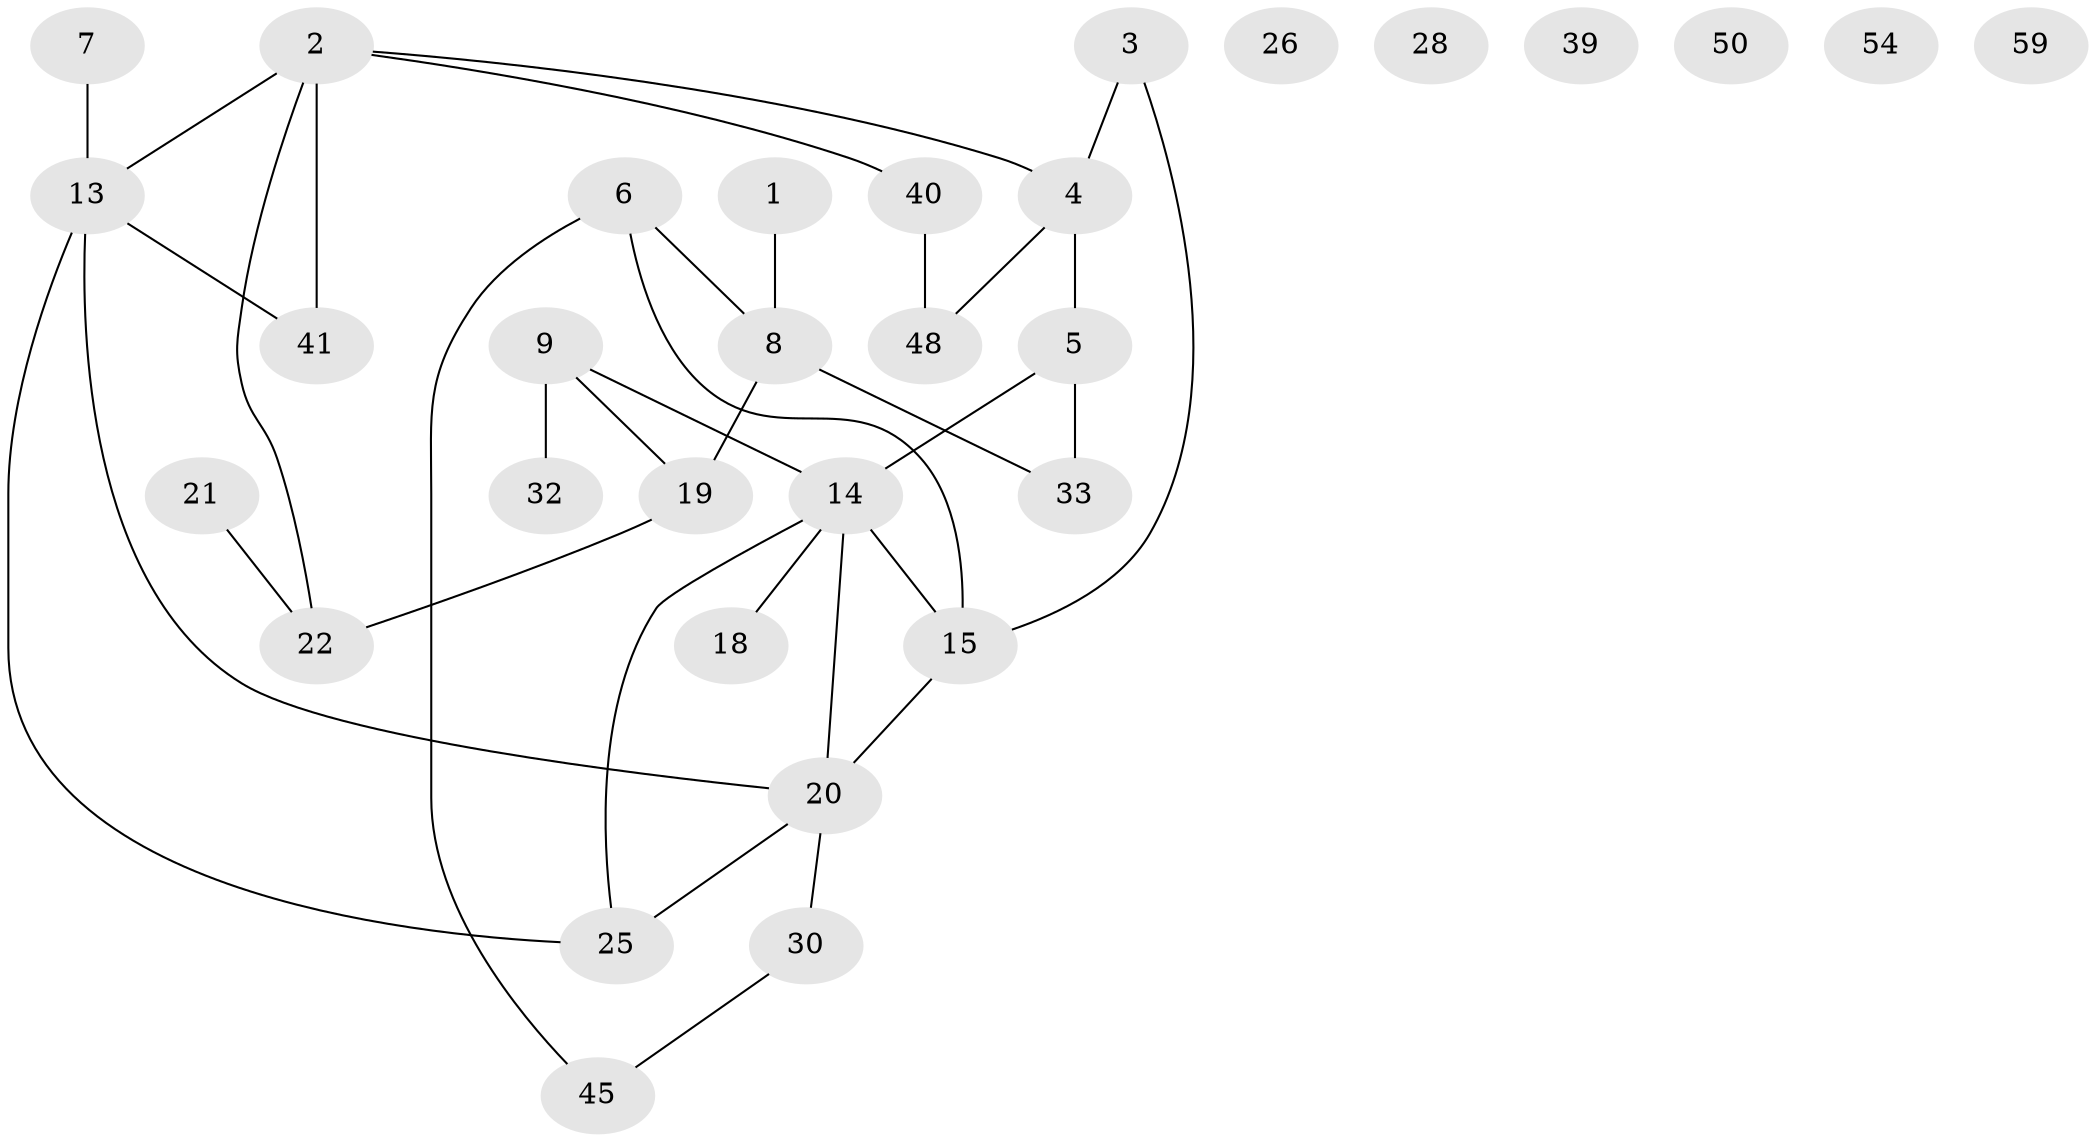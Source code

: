 // original degree distribution, {1: 0.12698412698412698, 4: 0.09523809523809523, 2: 0.4603174603174603, 3: 0.15873015873015872, 5: 0.06349206349206349, 0: 0.09523809523809523}
// Generated by graph-tools (version 1.1) at 2025/13/03/09/25 04:13:09]
// undirected, 31 vertices, 35 edges
graph export_dot {
graph [start="1"]
  node [color=gray90,style=filled];
  1;
  2 [super="+37"];
  3 [super="+11+62"];
  4;
  5;
  6;
  7 [super="+58"];
  8 [super="+12"];
  9 [super="+36+10+31"];
  13 [super="+17+55"];
  14 [super="+52+29"];
  15 [super="+57+16"];
  18 [super="+60+35"];
  19 [super="+49"];
  20 [super="+23+42"];
  21 [super="+43"];
  22 [super="+56+53"];
  25 [super="+27"];
  26;
  28;
  30 [super="+38"];
  32 [super="+34"];
  33;
  39;
  40;
  41;
  45;
  48;
  50;
  54;
  59;
  1 -- 8;
  2 -- 4;
  2 -- 40;
  2 -- 13;
  2 -- 41;
  2 -- 22;
  3 -- 4;
  3 -- 15;
  4 -- 5;
  4 -- 48;
  5 -- 33;
  5 -- 14;
  6 -- 45;
  6 -- 15;
  6 -- 8;
  7 -- 13;
  8 -- 19 [weight=2];
  8 -- 33;
  9 -- 19;
  9 -- 32;
  9 -- 14;
  13 -- 41;
  13 -- 20;
  13 -- 25;
  14 -- 20 [weight=2];
  14 -- 18;
  14 -- 15;
  14 -- 25;
  15 -- 20;
  19 -- 22;
  20 -- 25;
  20 -- 30;
  21 -- 22;
  30 -- 45;
  40 -- 48;
}
